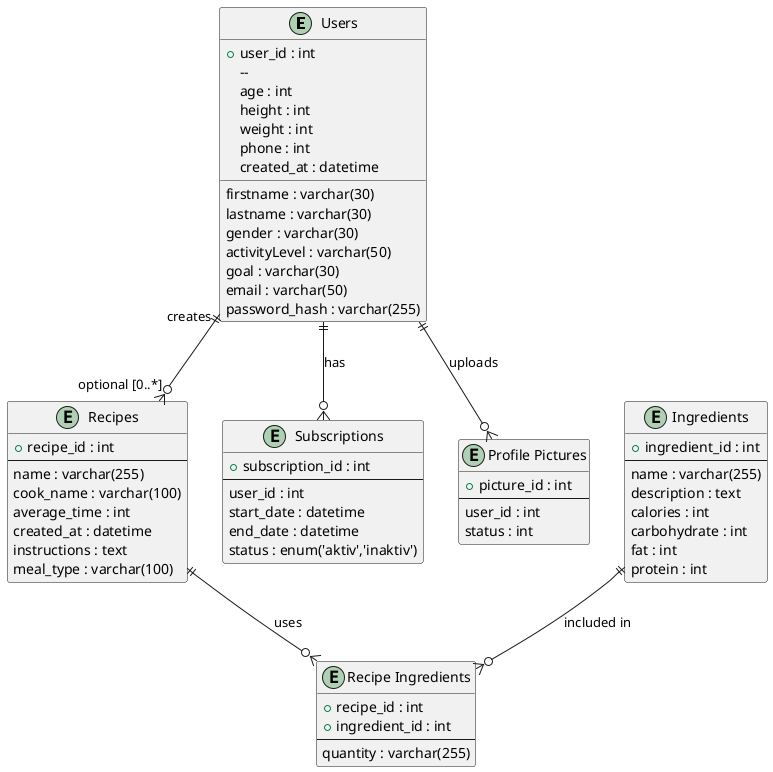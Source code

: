 @startuml

' Define the entities
entity "Users" as users {
  + user_id : int
  -- 
  firstname : varchar(30)
  lastname : varchar(30)
  age : int
  height : int
  weight : int
  gender : varchar(30)
  activityLevel : varchar(50)
  goal : varchar(30)
  email : varchar(50)
  phone : int
  password_hash : varchar(255)
  created_at : datetime
}

entity "Recipes" as recipes {
  + recipe_id : int
  --
  name : varchar(255)
  cook_name : varchar(100)
  average_time : int
  created_at : datetime
  instructions : text
  meal_type : varchar(100)
}

entity "Ingredients" as ingredients {
  + ingredient_id : int
  --
  name : varchar(255)
  description : text
  calories : int
  carbohydrate : int
  fat : int
  protein : int
}

entity "Recipe Ingredients" as recipe_ingredients {
  + recipe_id : int
  + ingredient_id : int
  --
  quantity : varchar(255)
}

entity "Subscriptions" as subscriptions {
  + subscription_id : int
  --
  user_id : int
  start_date : datetime
  end_date : datetime
  status : enum('aktiv','inaktiv')
}

entity "Profile Pictures" as profilepictures {
  + picture_id : int
  --
  user_id : int
  status : int
}

' Define relationships
recipes ||--o{ recipe_ingredients : "uses"
ingredients ||--o{ recipe_ingredients : "included in"
users ||--o{ recipes : "creates" "optional [0..*]"
users ||--o{ subscriptions : "has"
users ||--o{ profilepictures : "uploads"

@enduml
